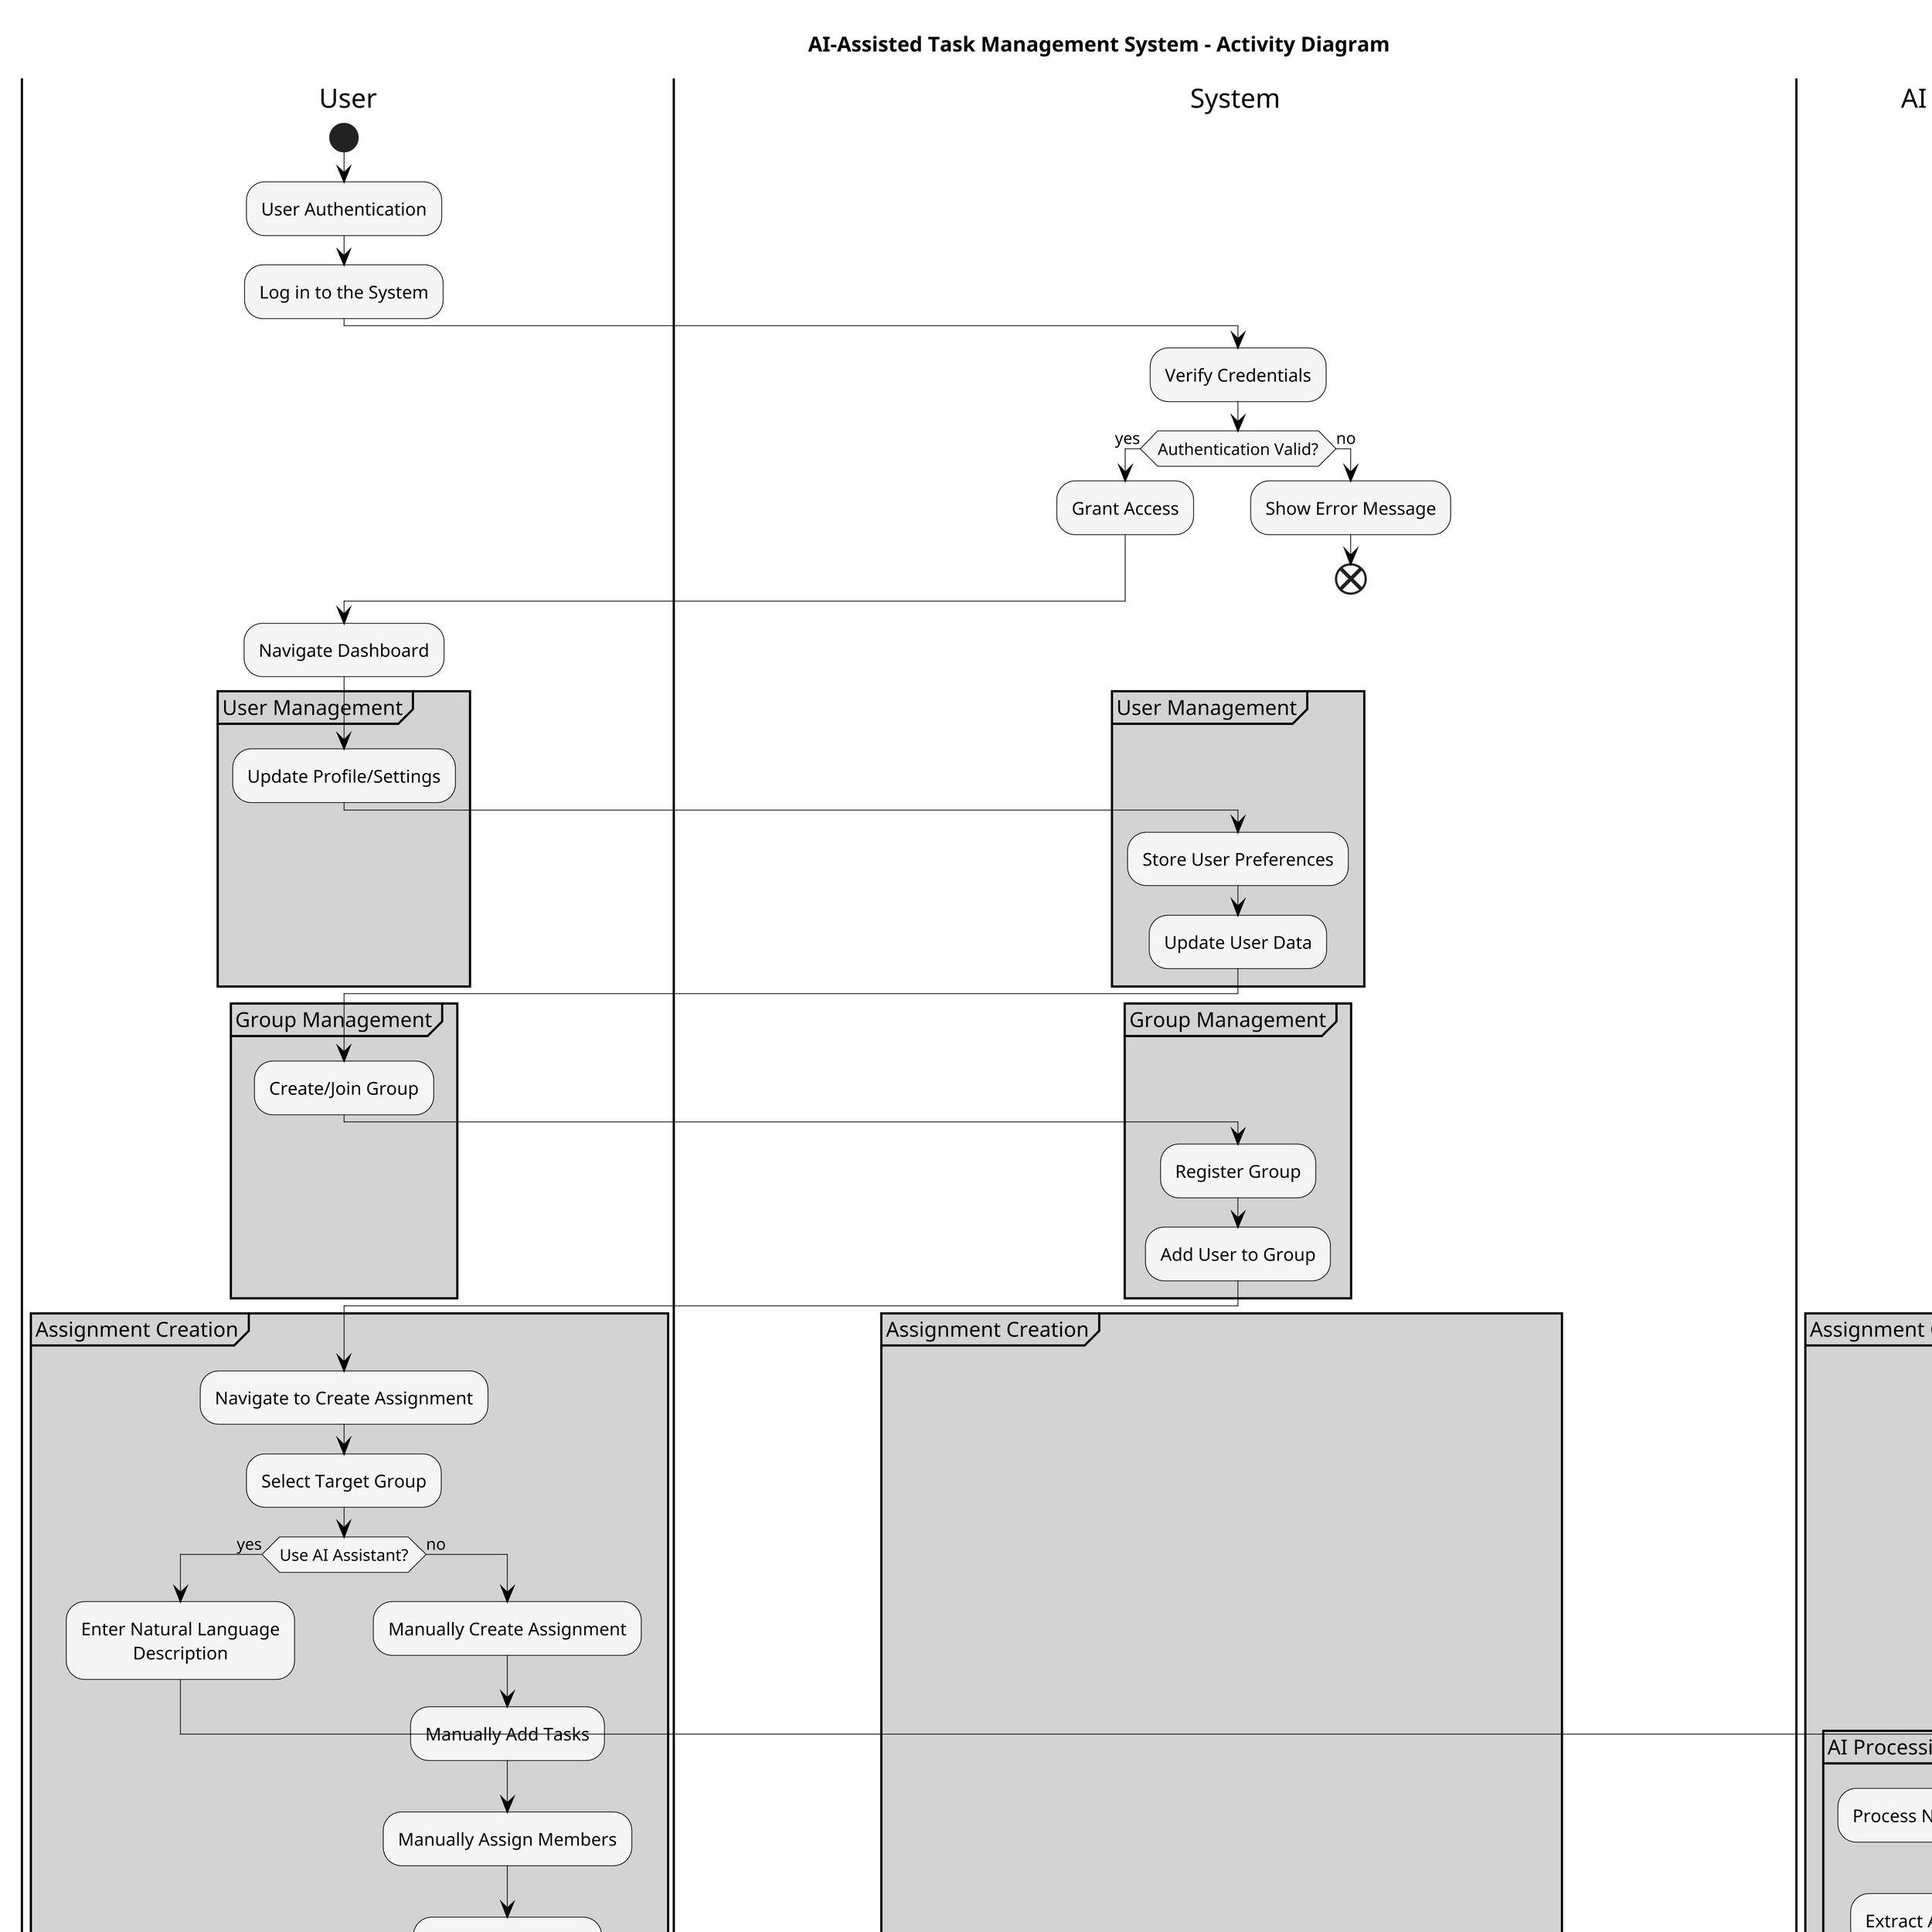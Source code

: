 @startuml AI-Assisted Task Management System - Complete
!pragma layout smetana
skinparam dpi 300
skinparam ActivityBackgroundColor #F5F5F5
skinparam ActivityBorderColor #000000
skinparam ActivityBorderThickness 0.5
skinparam ActivityDiamondBackgroundColor #F5F5F5
skinparam ActivityDiamondBorderColor #000000
skinparam ActivityDiamondBorderThickness 0.5
skinparam ActivityStartColor #222222
skinparam ActivityEndColor #222222
skinparam ArrowColor #000000
skinparam PartitionBackgroundColor #D3D3D3
skinparam PartitionBorderColor #000000
skinparam PartitionBorderThickness 1.5
skinparam NoteBackgroundColor #F5F5F5
skinparam NoteBorderColor #000000
skinparam LegendBackgroundColor white
skinparam LegendBorderColor black
skinparam LegendBorderThickness 1
skinparam defaultTextAlignment center
skinparam wrapWidth 200
skinparam maxMessageSize 150

title AI-Assisted Task Management System - Activity Diagram

|User|
start
:User Authentication;
:Log in to the System;

|System|
:Verify Credentials;
if (Authentication Valid?) then (yes)
  :Grant Access;
else (no)
  :Show Error Message;
  end
endif

|User|
:Navigate Dashboard;

partition "User Management" {
  |User|
  :Update Profile/Settings;
  |System|
  :Store User Preferences;
  :Update User Data;
}

partition "Group Management" {
  |User|
  :Create/Join Group;
  |System|
  :Register Group;
  :Add User to Group;
}

partition "Assignment Creation" {
  |User|
  :Navigate to Create Assignment;
  :Select Target Group;
  if (Use AI Assistant?) then (yes)
    :Enter Natural Language Description;
    |AI Subsystem|
    partition "AI Processing" {
      :Process Natural Language Input;
      :Extract Assignment Structure;
      :Generate Tasks Automatically;
      :Assign Members Based on Expertise;
      :Set Intelligent Deadlines;
      :Prioritize Tasks;
    }
    |User|
    :Review AI Suggestions;
    :Modify if Needed;
  else (no)
    :Manually Create Assignment;
    :Manually Add Tasks;
    :Manually Assign Members;
    :Manually Set Dates;
  endif
  :Save Assignment;
  |System|
  :Store Assignment Data;
  :Send Notifications;
}

partition "Task Management" {
  |User|
  :View Assigned Tasks;
  while (Tasks Remaining?) is (yes)
    :Select Task;
    :Update Task Status;
    :Add Comments/Attachments;
    |System|
    :Update Task Data;
    :Notify Relevant Users;
  endwhile (no)
}

partition "Communication System" {
  |User|
  :Open Chat Interface;
  split
    :Send Direct Message;
    |System|
    :Route to Private Channel;
    :Deliver to Recipient;
  split again
    |User|
    :Send Group Message;
    |System|
    :Broadcast to Group Channel;
    :Deliver to All Members;
  end split
  |User|
  :View Notifications;
  :Respond to Messages;
}

partition "Assignment Monitoring" {
  |User|
  if (Is Admin/Group Leader?) then (yes)
    :View Group Progress;
    :Monitor Task Completion;
    :Generate Reports;
  endif
  :View Personal Progress;
}

partition "Non-Functional Features" {
  |System|
  split
    note right: WebSocket & Presence Channels
    :Real-time Updates;
    :WebSocket Connection;
    :Presence Channel Subscription;
  split again
    note right: Storage & Caching
    :Data Persistence;
    :Database Operations;
    :Caching;
  split again
    note right: System Health
    :Error Logging;
    :System Monitoring;
    :Performance Tracking;
  split again
    note right: Auth & Validation
    :Security Enforcement;
    :Authorization Checks;
    :Data Validation;
  end split
}

|User|
:Log Out;
|System|
:End User Session;
:Clean Up Resources;
end

legend
|= Actor |= Description |
| User | Regular System User |
| System | Backend Services |
| AI Subsystem | AI Processing Components |
endlegend

@enduml 